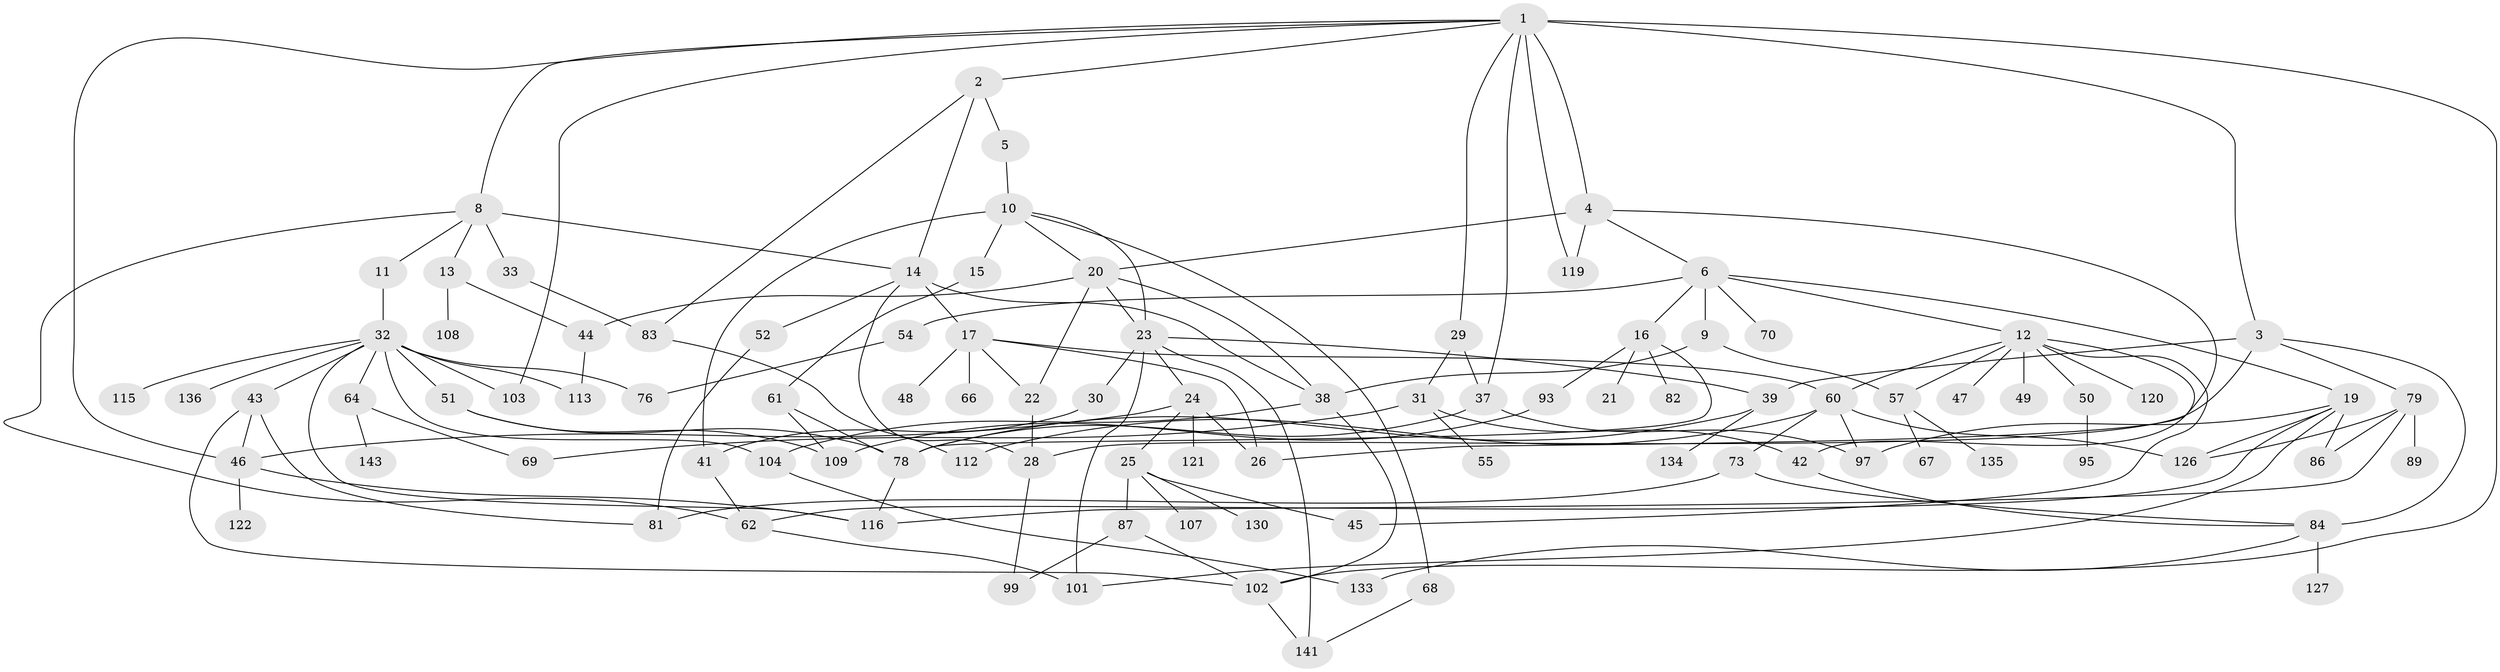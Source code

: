 // original degree distribution, {10: 0.006944444444444444, 4: 0.1111111111111111, 6: 0.04861111111111111, 2: 0.3055555555555556, 3: 0.2361111111111111, 5: 0.0763888888888889, 1: 0.2013888888888889, 7: 0.013888888888888888}
// Generated by graph-tools (version 1.1) at 2025/41/03/06/25 10:41:27]
// undirected, 96 vertices, 152 edges
graph export_dot {
graph [start="1"]
  node [color=gray90,style=filled];
  1 [super="+88"];
  2 [super="+132"];
  3 [super="+59"];
  4 [super="+27"];
  5;
  6 [super="+7"];
  8 [super="+125"];
  9;
  10 [super="+77"];
  11;
  12 [super="+35"];
  13 [super="+92"];
  14 [super="+56"];
  15 [super="+98"];
  16 [super="+18"];
  17 [super="+36"];
  19 [super="+40"];
  20 [super="+58"];
  21;
  22;
  23 [super="+110"];
  24 [super="+105"];
  25 [super="+114"];
  26;
  28 [super="+63"];
  29;
  30;
  31 [super="+53"];
  32 [super="+34"];
  33 [super="+72"];
  37;
  38 [super="+90"];
  39 [super="+91"];
  41 [super="+71"];
  42 [super="+80"];
  43;
  44 [super="+74"];
  45;
  46 [super="+128"];
  47 [super="+85"];
  48;
  49;
  50;
  51 [super="+75"];
  52;
  54 [super="+131"];
  55;
  57;
  60 [super="+94"];
  61 [super="+65"];
  62 [super="+123"];
  64 [super="+100"];
  66;
  67 [super="+137"];
  68;
  69;
  70 [super="+138"];
  73;
  76;
  78 [super="+117"];
  79 [super="+124"];
  81;
  82;
  83;
  84 [super="+96"];
  86;
  87;
  89;
  93 [super="+139"];
  95;
  97 [super="+140"];
  99 [super="+144"];
  101 [super="+118"];
  102 [super="+106"];
  103;
  104;
  107;
  108;
  109 [super="+111"];
  112;
  113;
  115;
  116;
  119;
  120;
  121;
  122;
  126 [super="+129"];
  127;
  130;
  133;
  134;
  135;
  136;
  141 [super="+142"];
  143;
  1 -- 2;
  1 -- 3 [weight=3];
  1 -- 4;
  1 -- 8;
  1 -- 29;
  1 -- 119;
  1 -- 37;
  1 -- 46;
  1 -- 103;
  1 -- 102;
  2 -- 5;
  2 -- 14;
  2 -- 83;
  3 -- 28;
  3 -- 39;
  3 -- 84;
  3 -- 79;
  4 -- 6;
  4 -- 20;
  4 -- 26;
  4 -- 119;
  5 -- 10;
  6 -- 9;
  6 -- 19;
  6 -- 54;
  6 -- 70;
  6 -- 16;
  6 -- 12;
  8 -- 11;
  8 -- 13;
  8 -- 33;
  8 -- 62;
  8 -- 14;
  9 -- 57;
  9 -- 38;
  10 -- 15;
  10 -- 23;
  10 -- 41;
  10 -- 68;
  10 -- 20;
  11 -- 32;
  12 -- 49;
  12 -- 50;
  12 -- 60;
  12 -- 57;
  12 -- 120;
  12 -- 45;
  12 -- 47;
  12 -- 42;
  13 -- 44;
  13 -- 108;
  14 -- 17;
  14 -- 38;
  14 -- 52;
  14 -- 28;
  15 -- 61;
  16 -- 78;
  16 -- 82;
  16 -- 21;
  16 -- 93;
  17 -- 60;
  17 -- 48;
  17 -- 66;
  17 -- 22;
  17 -- 26;
  19 -- 97;
  19 -- 86;
  19 -- 101;
  19 -- 126;
  19 -- 62;
  20 -- 22;
  20 -- 38;
  20 -- 23;
  20 -- 44;
  22 -- 28;
  23 -- 24;
  23 -- 30;
  23 -- 141;
  23 -- 39;
  23 -- 101;
  24 -- 25;
  24 -- 26;
  24 -- 121;
  24 -- 46;
  25 -- 87;
  25 -- 107;
  25 -- 45;
  25 -- 130;
  28 -- 99;
  29 -- 31;
  29 -- 37;
  30 -- 41;
  31 -- 42;
  31 -- 55;
  31 -- 69;
  32 -- 51;
  32 -- 64;
  32 -- 136;
  32 -- 116;
  32 -- 113;
  32 -- 115;
  32 -- 103;
  32 -- 104;
  32 -- 43;
  32 -- 76;
  33 -- 83;
  37 -- 78;
  37 -- 97;
  38 -- 102;
  38 -- 104;
  39 -- 134;
  39 -- 78;
  41 -- 62;
  42 -- 84;
  43 -- 46;
  43 -- 81;
  43 -- 102;
  44 -- 113;
  46 -- 122;
  46 -- 116;
  50 -- 95;
  51 -- 78;
  51 -- 109;
  52 -- 81;
  54 -- 76;
  57 -- 67;
  57 -- 135;
  60 -- 73;
  60 -- 126;
  60 -- 112;
  60 -- 97;
  61 -- 109;
  61 -- 78;
  62 -- 101;
  64 -- 69;
  64 -- 143;
  68 -- 141;
  73 -- 81;
  73 -- 84;
  78 -- 116;
  79 -- 89;
  79 -- 116;
  79 -- 86;
  79 -- 126;
  83 -- 112;
  84 -- 133;
  84 -- 127;
  87 -- 102;
  87 -- 99;
  93 -- 109;
  102 -- 141;
  104 -- 133;
}
